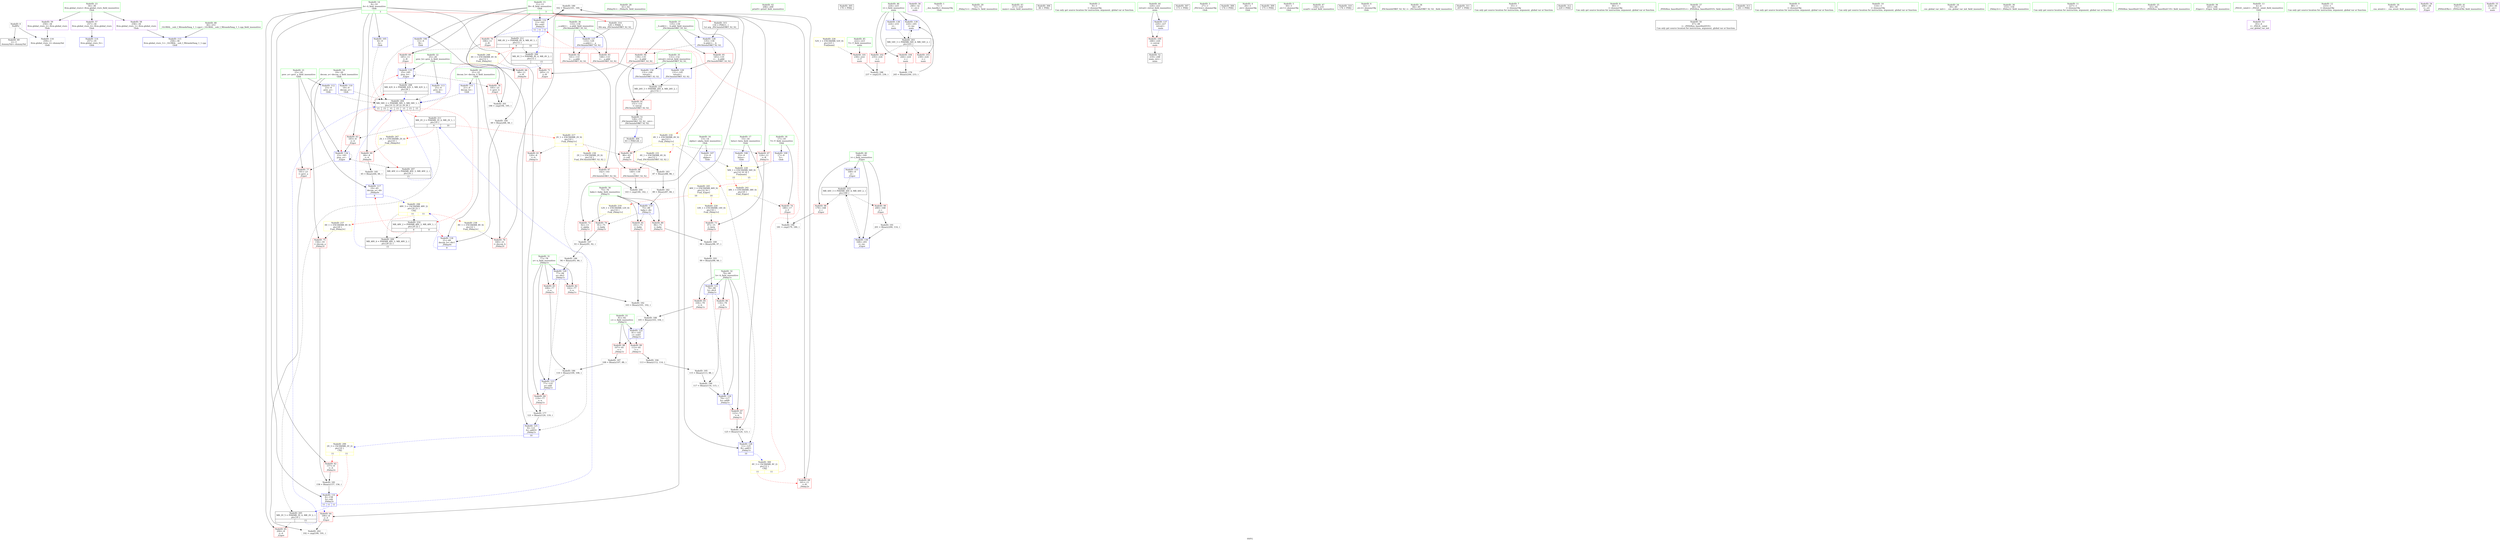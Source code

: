 digraph "SVFG" {
	label="SVFG";

	Node0x56169ae1ff60 [shape=record,color=grey,label="{NodeID: 0\nNullPtr}"];
	Node0x56169ae1ff60 -> Node0x56169ae2d020[style=solid];
	Node0x56169ae1ff60 -> Node0x56169ae31990[style=solid];
	Node0x56169ae351e0 [shape=record,color=grey,label="{NodeID: 180\n162 = Binary(161, 160, )\n}"];
	Node0x56169ae351e0 -> Node0x56169ae326c0[style=solid];
	Node0x56169ae2c7e0 [shape=record,color=red,label="{NodeID: 97\n142\<--141\n\<--\n_ZSt3minIxERKT_S2_S2_\n}"];
	Node0x56169ae2c7e0 -> Node0x56169ae30400[style=solid];
	Node0x56169ae29f10 [shape=record,color=green,label="{NodeID: 14\n8\<--10\nA\<--A_field_insensitive\nGlob |{|<s9>3}}"];
	Node0x56169ae29f10 -> Node0x56169ae2da00[style=solid];
	Node0x56169ae29f10 -> Node0x56169ae2dad0[style=solid];
	Node0x56169ae29f10 -> Node0x56169ae2dba0[style=solid];
	Node0x56169ae29f10 -> Node0x56169ae2dc70[style=solid];
	Node0x56169ae29f10 -> Node0x56169ae2dd40[style=solid];
	Node0x56169ae29f10 -> Node0x56169ae2de10[style=solid];
	Node0x56169ae29f10 -> Node0x56169ae2ce60[style=solid];
	Node0x56169ae29f10 -> Node0x56169ae32110[style=solid];
	Node0x56169ae29f10 -> Node0x56169ae325f0[style=solid];
	Node0x56169ae29f10:s9 -> Node0x56169ae59330[style=solid,color=red];
	Node0x56169ae2fb00 [shape=record,color=grey,label="{NodeID: 194\n113 = Binary(112, 114, )\n}"];
	Node0x56169ae2fb00 -> Node0x56169ae2fc80[style=solid];
	Node0x56169ae2c410 [shape=record,color=blue,label="{NodeID: 111\n21\<--9\ndecom_b\<--\nGlob }"];
	Node0x56169ae2c410 -> Node0x56169ae3f3d0[style=dashed];
	Node0x56169ae2ad10 [shape=record,color=green,label="{NodeID: 28\n61\<--62\n_Z4day0v\<--_Z4day0v_field_insensitive\n}"];
	Node0x56169ae407d0 [shape=record,color=black,label="{NodeID: 208\nMR_42V_4 = PHI(MR_42V_3, MR_42V_2, )\npts\{26 \}\n|{<s0>15}}"];
	Node0x56169ae407d0:s0 -> Node0x56169ae3f3d0[style=dashed,color=blue];
	Node0x56169ae32110 [shape=record,color=blue,label="{NodeID: 125\n8\<--121\nA\<--add10\n_Z4day1v\n|{<s0>10}}"];
	Node0x56169ae32110:s0 -> Node0x56169ae49e30[style=dashed,color=blue];
	Node0x56169ae2b990 [shape=record,color=green,label="{NodeID: 42\n208\<--209\nprintf\<--printf_field_insensitive\n}"];
	Node0x56169ae58b20 [shape=record,color=black,label="{NodeID: 305\n170 = PHI()\n}"];
	Node0x56169ae32c70 [shape=record,color=blue,label="{NodeID: 139\n224\<--245\ni\<--inc\nmain\n}"];
	Node0x56169ae32c70 -> Node0x56169ae3eed0[style=dashed];
	Node0x56169ae2d630 [shape=record,color=purple,label="{NodeID: 56\n240\<--32\n\<--.str.2\nmain\n}"];
	Node0x56169ae2e220 [shape=record,color=red,label="{NodeID: 70\n194\<--11\n\<--B\n_Z2gov\n}"];
	Node0x56169ae2e220 -> Node0x56169ae30580[style=solid];
	Node0x56169ae2ed80 [shape=record,color=red,label="{NodeID: 84\n119\<--77\n\<--a\n_Z4day1v\n}"];
	Node0x56169ae2ed80 -> Node0x56169ae34d60[style=solid];
	Node0x56169ae28f40 [shape=record,color=green,label="{NodeID: 1\n7\<--1\n__dso_handle\<--dummyObj\nGlob }"];
	Node0x56169ae35360 [shape=record,color=grey,label="{NodeID: 181\n158 = Binary(157, 156, )\n}"];
	Node0x56169ae35360 -> Node0x56169ae325f0[style=solid];
	Node0x56169ae2c8b0 [shape=record,color=red,label="{NodeID: 98\n179\<--168\n\<--i\n_Z2gov\n}"];
	Node0x56169ae2c8b0 -> Node0x56169ae30280[style=solid];
	Node0x56169ae2a010 [shape=record,color=green,label="{NodeID: 15\n11\<--12\nB\<--B_field_insensitive\nGlob |{|<s9>3}}"];
	Node0x56169ae2a010 -> Node0x56169ae2dee0[style=solid];
	Node0x56169ae2a010 -> Node0x56169ae2dfb0[style=solid];
	Node0x56169ae2a010 -> Node0x56169ae2e080[style=solid];
	Node0x56169ae2a010 -> Node0x56169ae2e150[style=solid];
	Node0x56169ae2a010 -> Node0x56169ae2e220[style=solid];
	Node0x56169ae2a010 -> Node0x56169ae2e2f0[style=solid];
	Node0x56169ae2a010 -> Node0x56169ae2bf10[style=solid];
	Node0x56169ae2a010 -> Node0x56169ae321e0[style=solid];
	Node0x56169ae2a010 -> Node0x56169ae326c0[style=solid];
	Node0x56169ae2a010:s9 -> Node0x56169ae59520[style=solid,color=red];
	Node0x56169ae2fc80 [shape=record,color=grey,label="{NodeID: 195\n115 = Binary(113, 88, )\n}"];
	Node0x56169ae2fc80 -> Node0x56169ae360e0[style=solid];
	Node0x56169ae2c510 [shape=record,color=blue,label="{NodeID: 112\n23\<--9\nprev_a\<--\nGlob }"];
	Node0x56169ae2c510 -> Node0x56169ae3f3d0[style=dashed];
	Node0x56169ae2ae10 [shape=record,color=green,label="{NodeID: 29\n72\<--73\n_Z4day1v\<--_Z4day1v_field_insensitive\n}"];
	Node0x56169ae40cd0 [shape=record,color=black,label="{NodeID: 209\nMR_48V_4 = PHI(MR_48V_3, MR_48V_2, )\npts\{20 22 \}\n|{<s0>15}}"];
	Node0x56169ae40cd0:s0 -> Node0x56169ae3f3d0[style=dashed,color=blue];
	Node0x56169ae321e0 [shape=record,color=blue,label="{NodeID: 126\n11\<--125\nB\<--add11\n_Z4day1v\n|{<s0>10}}"];
	Node0x56169ae321e0:s0 -> Node0x56169ae49f90[style=dashed,color=blue];
	Node0x56169ae2ba90 [shape=record,color=green,label="{NodeID: 43\n217\<--218\nmain\<--main_field_insensitive\n}"];
	Node0x56169ae58bf0 [shape=record,color=black,label="{NodeID: 306\n46 = PHI()\n}"];
	Node0x56169ae2d700 [shape=record,color=purple,label="{NodeID: 57\n257\<--34\nllvm.global_ctors_0\<--llvm.global_ctors\nGlob }"];
	Node0x56169ae2d700 -> Node0x56169ae31790[style=solid];
	Node0x56169ae45930 [shape=record,color=yellow,style=double,label="{NodeID: 237\n6V_1 = ENCHI(MR_6V_0)\npts\{20 \}\nFun[_Z4day2v]}"];
	Node0x56169ae45930 -> Node0x56169ae2e630[style=dashed];
	Node0x56169ae2e2f0 [shape=record,color=red,label="{NodeID: 71\n205\<--11\n\<--B\n_Z2gov\n}"];
	Node0x56169ae2ee50 [shape=record,color=red,label="{NodeID: 85\n104\<--79\n\<--b\n_Z4day1v\n}"];
	Node0x56169ae2ee50 -> Node0x56169ae35de0[style=solid];
	Node0x56169ae28fd0 [shape=record,color=green,label="{NodeID: 2\n9\<--1\n\<--dummyObj\nCan only get source location for instruction, argument, global var or function.}"];
	Node0x56169ae354e0 [shape=record,color=grey,label="{NodeID: 182\n89 = Binary(87, 66, )\n}"];
	Node0x56169ae354e0 -> Node0x56169ae31c30[style=solid];
	Node0x56169ae2c980 [shape=record,color=red,label="{NodeID: 99\n200\<--168\n\<--i\n_Z2gov\n}"];
	Node0x56169ae2c980 -> Node0x56169ae36260[style=solid];
	Node0x56169ae2a110 [shape=record,color=green,label="{NodeID: 16\n13\<--14\nalpha\<--alpha_field_insensitive\nGlob }"];
	Node0x56169ae2a110 -> Node0x56169ae2e3c0[style=solid];
	Node0x56169ae2a110 -> Node0x56169ae2c010[style=solid];
	Node0x56169ae2fe00 [shape=record,color=grey,label="{NodeID: 196\n94 = Binary(93, 66, )\n}"];
	Node0x56169ae2fe00 -> Node0x56169ae31d00[style=solid];
	Node0x56169ae2c610 [shape=record,color=blue,label="{NodeID: 113\n25\<--9\nprev_b\<--\nGlob }"];
	Node0x56169ae2c610 -> Node0x56169ae3f3d0[style=dashed];
	Node0x56169ae2af10 [shape=record,color=green,label="{NodeID: 30\n75\<--76\nbaby\<--baby_field_insensitive\n_Z4day1v\n}"];
	Node0x56169ae2af10 -> Node0x56169ae2e970[style=solid];
	Node0x56169ae2af10 -> Node0x56169ae2ea40[style=solid];
	Node0x56169ae2af10 -> Node0x56169ae2eb10[style=solid];
	Node0x56169ae2af10 -> Node0x56169ae31c30[style=solid];
	Node0x56169ae411d0 [shape=record,color=black,label="{NodeID: 210\nMR_26V_3 = PHI(MR_26V_4, MR_26V_2, )\npts\{132 \}\n}"];
	Node0x56169ae411d0 -> Node0x56169ae2f330[style=dashed];
	Node0x56169ae322b0 [shape=record,color=blue,label="{NodeID: 127\n133\<--129\n__a.addr\<--__a\n_ZSt3minIxERKT_S2_S2_\n}"];
	Node0x56169ae322b0 -> Node0x56169ae2f400[style=dashed];
	Node0x56169ae322b0 -> Node0x56169ae2f4d0[style=dashed];
	Node0x56169ae2bb90 [shape=record,color=green,label="{NodeID: 44\n220\<--221\nretval\<--retval_field_insensitive\nmain\n}"];
	Node0x56169ae2bb90 -> Node0x56169ae2ca50[style=solid];
	Node0x56169ae2bb90 -> Node0x56169ae32ad0[style=solid];
	Node0x56169ae58cc0 [shape=record,color=black,label="{NodeID: 307\n173 = PHI()\n}"];
	Node0x56169ae2d800 [shape=record,color=purple,label="{NodeID: 58\n258\<--34\nllvm.global_ctors_1\<--llvm.global_ctors\nGlob }"];
	Node0x56169ae2d800 -> Node0x56169ae31890[style=solid];
	Node0x56169ae45a10 [shape=record,color=yellow,style=double,label="{NodeID: 238\n8V_1 = ENCHI(MR_8V_0)\npts\{22 \}\nFun[_Z4day2v]}"];
	Node0x56169ae45a10 -> Node0x56169ae2e700[style=dashed];
	Node0x56169ae2e3c0 [shape=record,color=red,label="{NodeID: 72\n92\<--13\n\<--alpha\n_Z4day1v\n}"];
	Node0x56169ae2e3c0 -> Node0x56169ae2ff80[style=solid];
	Node0x56169ae2ef20 [shape=record,color=red,label="{NodeID: 86\n116\<--79\n\<--b\n_Z4day1v\n}"];
	Node0x56169ae2ef20 -> Node0x56169ae360e0[style=solid];
	Node0x56169ae29060 [shape=record,color=green,label="{NodeID: 3\n27\<--1\n_ZSt3cin\<--dummyObj\nGlob }"];
	Node0x56169ae35660 [shape=record,color=grey,label="{NodeID: 183\n87 = Binary(88, 86, )\n}"];
	Node0x56169ae35660 -> Node0x56169ae354e0[style=solid];
	Node0x56169ae2ca50 [shape=record,color=red,label="{NodeID: 100\n248\<--220\n\<--retval\nmain\n}"];
	Node0x56169ae2ca50 -> Node0x56169ae2d2f0[style=solid];
	Node0x56169ae2a210 [shape=record,color=green,label="{NodeID: 17\n15\<--16\nbeta\<--beta_field_insensitive\nGlob }"];
	Node0x56169ae2a210 -> Node0x56169ae2e490[style=solid];
	Node0x56169ae2a210 -> Node0x56169ae2c110[style=solid];
	Node0x56169ae2ff80 [shape=record,color=grey,label="{NodeID: 197\n93 = Binary(91, 92, )\n}"];
	Node0x56169ae2ff80 -> Node0x56169ae2fe00[style=solid];
	Node0x56169ae31790 [shape=record,color=blue,label="{NodeID: 114\n257\<--35\nllvm.global_ctors_0\<--\nGlob }"];
	Node0x56169ae2afe0 [shape=record,color=green,label="{NodeID: 31\n77\<--78\na\<--a_field_insensitive\n_Z4day1v\n}"];
	Node0x56169ae2afe0 -> Node0x56169ae2ebe0[style=solid];
	Node0x56169ae2afe0 -> Node0x56169ae2ecb0[style=solid];
	Node0x56169ae2afe0 -> Node0x56169ae2ed80[style=solid];
	Node0x56169ae2afe0 -> Node0x56169ae31d00[style=solid];
	Node0x56169ae2afe0 -> Node0x56169ae31f70[style=solid];
	Node0x56169ae416d0 [shape=record,color=black,label="{NodeID: 211\nMR_2V_2 = PHI(MR_2V_4, MR_2V_1, )\npts\{10 \}\n|{|<s2>9|<s3>10}}"];
	Node0x56169ae416d0 -> Node0x56169ae2dc70[style=dashed];
	Node0x56169ae416d0 -> Node0x56169ae3f8d0[style=dashed];
	Node0x56169ae416d0:s2 -> Node0x56169ae46220[style=dashed,color=red];
	Node0x56169ae416d0:s3 -> Node0x56169ae434d0[style=dashed,color=red];
	Node0x56169ae32380 [shape=record,color=blue,label="{NodeID: 128\n135\<--130\n__b.addr\<--__b\n_ZSt3minIxERKT_S2_S2_\n}"];
	Node0x56169ae32380 -> Node0x56169ae2f5a0[style=dashed];
	Node0x56169ae32380 -> Node0x56169ae2f670[style=dashed];
	Node0x56169ae2bc60 [shape=record,color=green,label="{NodeID: 45\n222\<--223\nT\<--T_field_insensitive\nmain\n}"];
	Node0x56169ae2bc60 -> Node0x56169ae2cb20[style=solid];
	Node0x56169ae58d90 [shape=record,color=black,label="{NodeID: 308\n174 = PHI()\n}"];
	Node0x56169ae2d900 [shape=record,color=purple,label="{NodeID: 59\n259\<--34\nllvm.global_ctors_2\<--llvm.global_ctors\nGlob }"];
	Node0x56169ae2d900 -> Node0x56169ae31990[style=solid];
	Node0x56169ae2e490 [shape=record,color=red,label="{NodeID: 73\n97\<--15\n\<--beta\n_Z4day1v\n}"];
	Node0x56169ae2e490 -> Node0x56169ae35f60[style=solid];
	Node0x56169ae2eff0 [shape=record,color=red,label="{NodeID: 87\n123\<--79\n\<--b\n_Z4day1v\n}"];
	Node0x56169ae2eff0 -> Node0x56169ae35060[style=solid];
	Node0x56169ae290f0 [shape=record,color=green,label="{NodeID: 4\n28\<--1\n.str\<--dummyObj\nGlob }"];
	Node0x56169ae357e0 [shape=record,color=grey,label="{NodeID: 184\n69 = Binary(68, 66, )\n}"];
	Node0x56169ae357e0 -> Node0x56169ae31b60[style=solid];
	Node0x56169ae2cb20 [shape=record,color=red,label="{NodeID: 101\n236\<--222\n\<--T\nmain\n}"];
	Node0x56169ae2cb20 -> Node0x56169ae30100[style=solid];
	Node0x56169ae2a310 [shape=record,color=green,label="{NodeID: 18\n17\<--18\nY\<--Y_field_insensitive\nGlob }"];
	Node0x56169ae2a310 -> Node0x56169ae2e560[style=solid];
	Node0x56169ae2a310 -> Node0x56169ae2c210[style=solid];
	Node0x56169ae30100 [shape=record,color=grey,label="{NodeID: 198\n237 = cmp(235, 236, )\n}"];
	Node0x56169ae31890 [shape=record,color=blue,label="{NodeID: 115\n258\<--36\nllvm.global_ctors_1\<--_GLOBAL__sub_I_MirandaYang_1_1.cpp\nGlob }"];
	Node0x56169ae2b0b0 [shape=record,color=green,label="{NodeID: 32\n79\<--80\nb\<--b_field_insensitive\n_Z4day1v\n}"];
	Node0x56169ae2b0b0 -> Node0x56169ae2ee50[style=solid];
	Node0x56169ae2b0b0 -> Node0x56169ae2ef20[style=solid];
	Node0x56169ae2b0b0 -> Node0x56169ae2eff0[style=solid];
	Node0x56169ae2b0b0 -> Node0x56169ae31dd0[style=solid];
	Node0x56169ae2b0b0 -> Node0x56169ae32040[style=solid];
	Node0x56169ae41bd0 [shape=record,color=black,label="{NodeID: 212\nMR_4V_2 = PHI(MR_4V_4, MR_4V_1, )\npts\{12 \}\n|{|<s2>9|<s3>10}}"];
	Node0x56169ae41bd0 -> Node0x56169ae2e150[style=dashed];
	Node0x56169ae41bd0 -> Node0x56169ae3fdd0[style=dashed];
	Node0x56169ae41bd0:s2 -> Node0x56169ae46330[style=dashed,color=red];
	Node0x56169ae41bd0:s3 -> Node0x56169ae43ff0[style=dashed,color=red];
	Node0x56169ae32450 [shape=record,color=blue,label="{NodeID: 129\n131\<--145\nretval\<--\n_ZSt3minIxERKT_S2_S2_\n}"];
	Node0x56169ae32450 -> Node0x56169ae411d0[style=dashed];
	Node0x56169ae2bd30 [shape=record,color=green,label="{NodeID: 46\n224\<--225\ni\<--i_field_insensitive\nmain\n}"];
	Node0x56169ae2bd30 -> Node0x56169ae2cbf0[style=solid];
	Node0x56169ae2bd30 -> Node0x56169ae2ccc0[style=solid];
	Node0x56169ae2bd30 -> Node0x56169ae2cd90[style=solid];
	Node0x56169ae2bd30 -> Node0x56169ae32ba0[style=solid];
	Node0x56169ae2bd30 -> Node0x56169ae32c70[style=solid];
	Node0x56169ae58e90 [shape=record,color=black,label="{NodeID: 309\n175 = PHI()\n}"];
	Node0x56169ae44720 [shape=record,color=yellow,style=double,label="{NodeID: 226\n52V_1 = ENCHI(MR_52V_0)\npts\{223 \}\nFun[main]}"];
	Node0x56169ae44720 -> Node0x56169ae2cb20[style=dashed];
	Node0x56169ae2da00 [shape=record,color=red,label="{NodeID: 60\n64\<--8\n\<--A\n_Z4day0v\n}"];
	Node0x56169ae2da00 -> Node0x56169ae35960[style=solid];
	Node0x56169ae2e560 [shape=record,color=red,label="{NodeID: 74\n180\<--17\n\<--Y\n_Z2gov\n}"];
	Node0x56169ae2e560 -> Node0x56169ae30280[style=solid];
	Node0x56169ae2f0c0 [shape=record,color=red,label="{NodeID: 88\n107\<--81\n\<--c\n_Z4day1v\n}"];
	Node0x56169ae2f0c0 -> Node0x56169ae35c60[style=solid];
	Node0x56169ae299d0 [shape=record,color=green,label="{NodeID: 5\n30\<--1\n.str.1\<--dummyObj\nGlob }"];
	Node0x56169ae35960 [shape=record,color=grey,label="{NodeID: 185\n65 = Binary(64, 66, )\n}"];
	Node0x56169ae35960 -> Node0x56169ae31a90[style=solid];
	Node0x56169ae2cbf0 [shape=record,color=red,label="{NodeID: 102\n235\<--224\n\<--i\nmain\n}"];
	Node0x56169ae2cbf0 -> Node0x56169ae30100[style=solid];
	Node0x56169ae2a410 [shape=record,color=green,label="{NodeID: 19\n19\<--20\ndecom_a\<--decom_a_field_insensitive\nGlob }"];
	Node0x56169ae2a410 -> Node0x56169ae2e630[style=solid];
	Node0x56169ae2a410 -> Node0x56169ae2c310[style=solid];
	Node0x56169ae2a410 -> Node0x56169ae31a90[style=solid];
	Node0x56169ae30280 [shape=record,color=grey,label="{NodeID: 199\n181 = cmp(179, 180, )\n}"];
	Node0x56169ae31990 [shape=record,color=blue, style = dotted,label="{NodeID: 116\n259\<--3\nllvm.global_ctors_2\<--dummyVal\nGlob }"];
	Node0x56169ae2b180 [shape=record,color=green,label="{NodeID: 33\n81\<--82\nc\<--c_field_insensitive\n_Z4day1v\n}"];
	Node0x56169ae2b180 -> Node0x56169ae2f0c0[style=solid];
	Node0x56169ae2b180 -> Node0x56169ae2f190[style=solid];
	Node0x56169ae2b180 -> Node0x56169ae31ea0[style=solid];
	Node0x56169ae32520 [shape=record,color=blue,label="{NodeID: 130\n131\<--148\nretval\<--\n_ZSt3minIxERKT_S2_S2_\n}"];
	Node0x56169ae32520 -> Node0x56169ae411d0[style=dashed];
	Node0x56169ae2be00 [shape=record,color=green,label="{NodeID: 47\n230\<--231\nscanf\<--scanf_field_insensitive\n}"];
	Node0x56169ae58f90 [shape=record,color=black,label="{NodeID: 310\n176 = PHI()\n}"];
	Node0x56169ae2dad0 [shape=record,color=red,label="{NodeID: 61\n120\<--8\n\<--A\n_Z4day1v\n}"];
	Node0x56169ae2dad0 -> Node0x56169ae34d60[style=solid];
	Node0x56169ae45ce0 [shape=record,color=yellow,style=double,label="{NodeID: 241\n38V_1 = ENCHI(MR_38V_0)\npts\{18 \}\nFun[_Z2gov]}"];
	Node0x56169ae45ce0 -> Node0x56169ae2e560[style=dashed];
	Node0x56169ae2e630 [shape=record,color=red,label="{NodeID: 75\n156\<--19\n\<--decom_a\n_Z4day2v\n}"];
	Node0x56169ae2e630 -> Node0x56169ae35360[style=solid];
	Node0x56169ae2f190 [shape=record,color=red,label="{NodeID: 89\n112\<--81\n\<--c\n_Z4day1v\n}"];
	Node0x56169ae2f190 -> Node0x56169ae2fb00[style=solid];
	Node0x56169ae29a60 [shape=record,color=green,label="{NodeID: 6\n32\<--1\n.str.2\<--dummyObj\nGlob }"];
	Node0x56169ae35ae0 [shape=record,color=grey,label="{NodeID: 186\n110 = Binary(109, 108, )\n}"];
	Node0x56169ae35ae0 -> Node0x56169ae31f70[style=solid];
	Node0x56169ae2ccc0 [shape=record,color=red,label="{NodeID: 103\n239\<--224\n\<--i\nmain\n}"];
	Node0x56169ae2a510 [shape=record,color=green,label="{NodeID: 20\n21\<--22\ndecom_b\<--decom_b_field_insensitive\nGlob }"];
	Node0x56169ae2a510 -> Node0x56169ae2e700[style=solid];
	Node0x56169ae2a510 -> Node0x56169ae2c410[style=solid];
	Node0x56169ae2a510 -> Node0x56169ae31b60[style=solid];
	Node0x56169ae30400 [shape=record,color=grey,label="{NodeID: 200\n143 = cmp(140, 142, )\n}"];
	Node0x56169ae31a90 [shape=record,color=blue,label="{NodeID: 117\n19\<--65\ndecom_a\<--div\n_Z4day0v\n|{<s0>9}}"];
	Node0x56169ae31a90:s0 -> Node0x56169ae49cd0[style=dashed,color=blue];
	Node0x56169ae2b250 [shape=record,color=green,label="{NodeID: 34\n84\<--85\n_ZSt3minIxERKT_S2_S2_\<--_ZSt3minIxERKT_S2_S2__field_insensitive\n}"];
	Node0x56169ae325f0 [shape=record,color=blue,label="{NodeID: 131\n8\<--158\nA\<--sub\n_Z4day2v\n|{<s0>11|<s1>11|<s2>11}}"];
	Node0x56169ae325f0:s0 -> Node0x56169ae2dd40[style=dashed,color=blue];
	Node0x56169ae325f0:s1 -> Node0x56169ae3f8d0[style=dashed,color=blue];
	Node0x56169ae325f0:s2 -> Node0x56169ae416d0[style=dashed,color=blue];
	Node0x56169ae2cf20 [shape=record,color=green,label="{NodeID: 48\n36\<--253\n_GLOBAL__sub_I_MirandaYang_1_1.cpp\<--_GLOBAL__sub_I_MirandaYang_1_1.cpp_field_insensitive\n}"];
	Node0x56169ae2cf20 -> Node0x56169ae31890[style=solid];
	Node0x56169ae59060 [shape=record,color=black,label="{NodeID: 311\n207 = PHI()\n}"];
	Node0x56169ae450f0 [shape=record,color=yellow,style=double,label="{NodeID: 228\n56V_1 = ENCHI(MR_56V_0)\npts\{14 16 18 \}\nFun[main]|{<s0>15|<s1>15}}"];
	Node0x56169ae450f0:s0 -> Node0x56169ae45ce0[style=dashed,color=red];
	Node0x56169ae450f0:s1 -> Node0x56169ae46060[style=dashed,color=red];
	Node0x56169ae2dba0 [shape=record,color=red,label="{NodeID: 62\n157\<--8\n\<--A\n_Z4day2v\n}"];
	Node0x56169ae2dba0 -> Node0x56169ae35360[style=solid];
	Node0x56169ae2e700 [shape=record,color=red,label="{NodeID: 76\n160\<--21\n\<--decom_b\n_Z4day2v\n}"];
	Node0x56169ae2e700 -> Node0x56169ae351e0[style=solid];
	Node0x56169ae2f260 [shape=record,color=red,label="{NodeID: 90\n86\<--83\n\<--call\n_Z4day1v\n}"];
	Node0x56169ae2f260 -> Node0x56169ae35660[style=solid];
	Node0x56169ae29af0 [shape=record,color=green,label="{NodeID: 7\n35\<--1\n\<--dummyObj\nCan only get source location for instruction, argument, global var or function.}"];
	Node0x56169ae35c60 [shape=record,color=grey,label="{NodeID: 187\n108 = Binary(107, 88, )\n}"];
	Node0x56169ae35c60 -> Node0x56169ae35ae0[style=solid];
	Node0x56169ae2cd90 [shape=record,color=red,label="{NodeID: 104\n244\<--224\n\<--i\nmain\n}"];
	Node0x56169ae2cd90 -> Node0x56169ae34ee0[style=solid];
	Node0x56169ae2a610 [shape=record,color=green,label="{NodeID: 21\n23\<--24\nprev_a\<--prev_a_field_insensitive\nGlob }"];
	Node0x56169ae2a610 -> Node0x56169ae2e7d0[style=solid];
	Node0x56169ae2a610 -> Node0x56169ae2c510[style=solid];
	Node0x56169ae2a610 -> Node0x56169ae32860[style=solid];
	Node0x56169ae30580 [shape=record,color=grey,label="{NodeID: 201\n196 = cmp(194, 195, )\n}"];
	Node0x56169ae31b60 [shape=record,color=blue,label="{NodeID: 118\n21\<--69\ndecom_b\<--div1\n_Z4day0v\n|{<s0>9}}"];
	Node0x56169ae31b60:s0 -> Node0x56169ae49cd0[style=dashed,color=blue];
	Node0x56169ae2b350 [shape=record,color=green,label="{NodeID: 35\n131\<--132\nretval\<--retval_field_insensitive\n_ZSt3minIxERKT_S2_S2_\n}"];
	Node0x56169ae2b350 -> Node0x56169ae2f330[style=solid];
	Node0x56169ae2b350 -> Node0x56169ae32450[style=solid];
	Node0x56169ae2b350 -> Node0x56169ae32520[style=solid];
	Node0x56169ae49cd0 [shape=record,color=yellow,style=double,label="{NodeID: 298\n48V_3 = CSCHI(MR_48V_2)\npts\{20 22 \}\nCS[]|{|<s2>11|<s3>11}}"];
	Node0x56169ae49cd0 -> Node0x56169ae40cd0[style=dashed];
	Node0x56169ae49cd0 -> Node0x56169ae42fd0[style=dashed];
	Node0x56169ae49cd0:s2 -> Node0x56169ae45930[style=dashed,color=red];
	Node0x56169ae49cd0:s3 -> Node0x56169ae45a10[style=dashed,color=red];
	Node0x56169ae42ad0 [shape=record,color=black,label="{NodeID: 215\nMR_44V_3 = PHI(MR_44V_4, MR_44V_2, )\npts\{169 \}\n}"];
	Node0x56169ae42ad0 -> Node0x56169ae2c8b0[style=dashed];
	Node0x56169ae42ad0 -> Node0x56169ae2c980[style=dashed];
	Node0x56169ae42ad0 -> Node0x56169ae32a00[style=dashed];
	Node0x56169ae326c0 [shape=record,color=blue,label="{NodeID: 132\n11\<--162\nB\<--sub1\n_Z4day2v\n|{<s0>11|<s1>11|<s2>11}}"];
	Node0x56169ae326c0:s0 -> Node0x56169ae2e220[style=dashed,color=blue];
	Node0x56169ae326c0:s1 -> Node0x56169ae3fdd0[style=dashed,color=blue];
	Node0x56169ae326c0:s2 -> Node0x56169ae41bd0[style=dashed,color=blue];
	Node0x56169ae2d020 [shape=record,color=black,label="{NodeID: 49\n2\<--3\ndummyVal\<--dummyVal\n}"];
	Node0x56169ae59130 [shape=record,color=black,label="{NodeID: 312\n229 = PHI()\n}"];
	Node0x56169ae2dc70 [shape=record,color=red,label="{NodeID: 63\n183\<--8\n\<--A\n_Z2gov\n}"];
	Node0x56169ae2dc70 -> Node0x56169ae32860[style=solid];
	Node0x56169ae2e7d0 [shape=record,color=red,label="{NodeID: 77\n191\<--23\n\<--prev_a\n_Z2gov\n}"];
	Node0x56169ae2e7d0 -> Node0x56169ae38330[style=solid];
	Node0x56169ae2f330 [shape=record,color=red,label="{NodeID: 91\n151\<--131\n\<--retval\n_ZSt3minIxERKT_S2_S2_\n}"];
	Node0x56169ae2f330 -> Node0x56169ae2d220[style=solid];
	Node0x56169ae29b80 [shape=record,color=green,label="{NodeID: 8\n66\<--1\n\<--dummyObj\nCan only get source location for instruction, argument, global var or function.}"];
	Node0x56169ae35de0 [shape=record,color=grey,label="{NodeID: 188\n105 = Binary(103, 104, )\n}"];
	Node0x56169ae35de0 -> Node0x56169ae31ea0[style=solid];
	Node0x56169ae2ce60 [shape=record,color=blue,label="{NodeID: 105\n8\<--9\nA\<--\nGlob }"];
	Node0x56169ae2ce60 -> Node0x56169ae3f3d0[style=dashed];
	Node0x56169ae2a710 [shape=record,color=green,label="{NodeID: 22\n25\<--26\nprev_b\<--prev_b_field_insensitive\nGlob }"];
	Node0x56169ae2a710 -> Node0x56169ae2e8a0[style=solid];
	Node0x56169ae2a710 -> Node0x56169ae2c610[style=solid];
	Node0x56169ae2a710 -> Node0x56169ae32930[style=solid];
	Node0x56169ae38330 [shape=record,color=grey,label="{NodeID: 202\n192 = cmp(190, 191, )\n}"];
	Node0x56169ae31c30 [shape=record,color=blue,label="{NodeID: 119\n75\<--89\nbaby\<--div\n_Z4day1v\n}"];
	Node0x56169ae31c30 -> Node0x56169ae2e970[style=dashed];
	Node0x56169ae31c30 -> Node0x56169ae2ea40[style=dashed];
	Node0x56169ae31c30 -> Node0x56169ae2eb10[style=dashed];
	Node0x56169ae2b420 [shape=record,color=green,label="{NodeID: 36\n133\<--134\n__a.addr\<--__a.addr_field_insensitive\n_ZSt3minIxERKT_S2_S2_\n}"];
	Node0x56169ae2b420 -> Node0x56169ae2f400[style=solid];
	Node0x56169ae2b420 -> Node0x56169ae2f4d0[style=solid];
	Node0x56169ae2b420 -> Node0x56169ae322b0[style=solid];
	Node0x56169ae49e30 [shape=record,color=yellow,style=double,label="{NodeID: 299\n2V_3 = CSCHI(MR_2V_2)\npts\{10 \}\nCS[]|{<s0>11|<s1>11}}"];
	Node0x56169ae49e30:s0 -> Node0x56169ae2dba0[style=dashed,color=red];
	Node0x56169ae49e30:s1 -> Node0x56169ae325f0[style=dashed,color=red];
	Node0x56169ae42fd0 [shape=record,color=black,label="{NodeID: 216\nMR_48V_2 = PHI(MR_48V_3, MR_48V_1, )\npts\{20 22 \}\n|{|<s1>9|<s2>9}}"];
	Node0x56169ae42fd0 -> Node0x56169ae40cd0[style=dashed];
	Node0x56169ae42fd0:s1 -> Node0x56169ae31a90[style=dashed,color=red];
	Node0x56169ae42fd0:s2 -> Node0x56169ae31b60[style=dashed,color=red];
	Node0x56169ae32790 [shape=record,color=blue,label="{NodeID: 133\n168\<--9\ni\<--\n_Z2gov\n}"];
	Node0x56169ae32790 -> Node0x56169ae42ad0[style=dashed];
	Node0x56169ae2d120 [shape=record,color=black,label="{NodeID: 50\n47\<--48\n\<--_ZNSt8ios_base4InitD1Ev\nCan only get source location for instruction, argument, global var or function.}"];
	Node0x56169ae59230 [shape=record,color=black,label="{NodeID: 313\n241 = PHI()\n}"];
	Node0x56169ae452b0 [shape=record,color=yellow,style=double,label="{NodeID: 230\n2V_1 = ENCHI(MR_2V_0)\npts\{10 \}\nFun[_ZSt3minIxERKT_S2_S2_]}"];
	Node0x56169ae452b0 -> Node0x56169ae2c7e0[style=dashed];
	Node0x56169ae2dd40 [shape=record,color=red,label="{NodeID: 64\n190\<--8\n\<--A\n_Z2gov\n}"];
	Node0x56169ae2dd40 -> Node0x56169ae38330[style=solid];
	Node0x56169ae2e8a0 [shape=record,color=red,label="{NodeID: 78\n195\<--25\n\<--prev_b\n_Z2gov\n}"];
	Node0x56169ae2e8a0 -> Node0x56169ae30580[style=solid];
	Node0x56169ae2f400 [shape=record,color=red,label="{NodeID: 92\n141\<--133\n\<--__a.addr\n_ZSt3minIxERKT_S2_S2_\n}"];
	Node0x56169ae2f400 -> Node0x56169ae2c7e0[style=solid];
	Node0x56169ae29c10 [shape=record,color=green,label="{NodeID: 9\n88\<--1\n\<--dummyObj\nCan only get source location for instruction, argument, global var or function.}"];
	Node0x56169ae35f60 [shape=record,color=grey,label="{NodeID: 189\n98 = Binary(96, 97, )\n}"];
	Node0x56169ae35f60 -> Node0x56169ae2f980[style=solid];
	Node0x56169ae2bf10 [shape=record,color=blue,label="{NodeID: 106\n11\<--9\nB\<--\nGlob }"];
	Node0x56169ae2bf10 -> Node0x56169ae3f3d0[style=dashed];
	Node0x56169ae2a810 [shape=record,color=green,label="{NodeID: 23\n34\<--38\nllvm.global_ctors\<--llvm.global_ctors_field_insensitive\nGlob }"];
	Node0x56169ae2a810 -> Node0x56169ae2d700[style=solid];
	Node0x56169ae2a810 -> Node0x56169ae2d800[style=solid];
	Node0x56169ae2a810 -> Node0x56169ae2d900[style=solid];
	Node0x56169ae3eed0 [shape=record,color=black,label="{NodeID: 203\nMR_54V_3 = PHI(MR_54V_4, MR_54V_2, )\npts\{225 \}\n}"];
	Node0x56169ae3eed0 -> Node0x56169ae2cbf0[style=dashed];
	Node0x56169ae3eed0 -> Node0x56169ae2ccc0[style=dashed];
	Node0x56169ae3eed0 -> Node0x56169ae2cd90[style=dashed];
	Node0x56169ae3eed0 -> Node0x56169ae32c70[style=dashed];
	Node0x56169ae31d00 [shape=record,color=blue,label="{NodeID: 120\n77\<--94\na\<--div2\n_Z4day1v\n}"];
	Node0x56169ae31d00 -> Node0x56169ae2ebe0[style=dashed];
	Node0x56169ae31d00 -> Node0x56169ae2ecb0[style=dashed];
	Node0x56169ae31d00 -> Node0x56169ae31f70[style=dashed];
	Node0x56169ae2b4f0 [shape=record,color=green,label="{NodeID: 37\n135\<--136\n__b.addr\<--__b.addr_field_insensitive\n_ZSt3minIxERKT_S2_S2_\n}"];
	Node0x56169ae2b4f0 -> Node0x56169ae2f5a0[style=solid];
	Node0x56169ae2b4f0 -> Node0x56169ae2f670[style=solid];
	Node0x56169ae2b4f0 -> Node0x56169ae32380[style=solid];
	Node0x56169ae49f90 [shape=record,color=yellow,style=double,label="{NodeID: 300\n4V_3 = CSCHI(MR_4V_2)\npts\{12 \}\nCS[]|{<s0>11|<s1>11}}"];
	Node0x56169ae49f90:s0 -> Node0x56169ae2e080[style=dashed,color=red];
	Node0x56169ae49f90:s1 -> Node0x56169ae326c0[style=dashed,color=red];
	Node0x56169ae434d0 [shape=record,color=yellow,style=double,label="{NodeID: 217\n2V_1 = ENCHI(MR_2V_0)\npts\{10 \}\nFun[_Z4day1v]|{|<s3>3}}"];
	Node0x56169ae434d0 -> Node0x56169ae2dad0[style=dashed];
	Node0x56169ae434d0 -> Node0x56169ae2f260[style=dashed];
	Node0x56169ae434d0 -> Node0x56169ae32110[style=dashed];
	Node0x56169ae434d0:s3 -> Node0x56169ae452b0[style=dashed,color=red];
	Node0x56169ae32860 [shape=record,color=blue,label="{NodeID: 134\n23\<--183\nprev_a\<--\n_Z2gov\n}"];
	Node0x56169ae32860 -> Node0x56169ae2e7d0[style=dashed];
	Node0x56169ae32860 -> Node0x56169ae32860[style=dashed];
	Node0x56169ae32860 -> Node0x56169ae402d0[style=dashed];
	Node0x56169ae2d220 [shape=record,color=black,label="{NodeID: 51\n128\<--151\n_ZSt3minIxERKT_S2_S2__ret\<--\n_ZSt3minIxERKT_S2_S2_\n|{<s0>3}}"];
	Node0x56169ae2d220:s0 -> Node0x56169abe2770[style=solid,color=blue];
	Node0x56169ae59330 [shape=record,color=black,label="{NodeID: 314\n129 = PHI(8, )\n0th arg _ZSt3minIxERKT_S2_S2_ }"];
	Node0x56169ae59330 -> Node0x56169ae322b0[style=solid];
	Node0x56169ae453c0 [shape=record,color=yellow,style=double,label="{NodeID: 231\n4V_1 = ENCHI(MR_4V_0)\npts\{12 \}\nFun[_ZSt3minIxERKT_S2_S2_]}"];
	Node0x56169ae453c0 -> Node0x56169ae2c710[style=dashed];
	Node0x56169ae2de10 [shape=record,color=red,label="{NodeID: 65\n204\<--8\n\<--A\n_Z2gov\n}"];
	Node0x56169ae46060 [shape=record,color=yellow,style=double,label="{NodeID: 245\n46V_1 = ENCHI(MR_46V_0)\npts\{14 16 \}\nFun[_Z2gov]|{<s0>10|<s1>10}}"];
	Node0x56169ae46060:s0 -> Node0x56169ae440d0[style=dashed,color=red];
	Node0x56169ae46060:s1 -> Node0x56169ae441b0[style=dashed,color=red];
	Node0x56169ae2e970 [shape=record,color=red,label="{NodeID: 79\n91\<--75\n\<--baby\n_Z4day1v\n}"];
	Node0x56169ae2e970 -> Node0x56169ae2ff80[style=solid];
	Node0x56169ae2f4d0 [shape=record,color=red,label="{NodeID: 93\n148\<--133\n\<--__a.addr\n_ZSt3minIxERKT_S2_S2_\n}"];
	Node0x56169ae2f4d0 -> Node0x56169ae32520[style=solid];
	Node0x56169ae29ca0 [shape=record,color=green,label="{NodeID: 10\n114\<--1\n\<--dummyObj\nCan only get source location for instruction, argument, global var or function.}"];
	Node0x56169ae360e0 [shape=record,color=grey,label="{NodeID: 190\n117 = Binary(116, 115, )\n}"];
	Node0x56169ae360e0 -> Node0x56169ae32040[style=solid];
	Node0x56169ae2c010 [shape=record,color=blue,label="{NodeID: 107\n13\<--9\nalpha\<--\nGlob }"];
	Node0x56169ae2c010 -> Node0x56169ae450f0[style=dashed];
	Node0x56169ae2a910 [shape=record,color=green,label="{NodeID: 24\n39\<--40\n__cxx_global_var_init\<--__cxx_global_var_init_field_insensitive\n}"];
	Node0x56169ae3f3d0 [shape=record,color=black,label="{NodeID: 204\nMR_58V_2 = PHI(MR_58V_3, MR_58V_1, )\npts\{10 12 20 22 24 26 \}\n|{<s0>15|<s1>15|<s2>15|<s3>15|<s4>15|<s5>15|<s6>15}}"];
	Node0x56169ae3f3d0:s0 -> Node0x56169ae32860[style=dashed,color=red];
	Node0x56169ae3f3d0:s1 -> Node0x56169ae32930[style=dashed,color=red];
	Node0x56169ae3f3d0:s2 -> Node0x56169ae402d0[style=dashed,color=red];
	Node0x56169ae3f3d0:s3 -> Node0x56169ae407d0[style=dashed,color=red];
	Node0x56169ae3f3d0:s4 -> Node0x56169ae416d0[style=dashed,color=red];
	Node0x56169ae3f3d0:s5 -> Node0x56169ae41bd0[style=dashed,color=red];
	Node0x56169ae3f3d0:s6 -> Node0x56169ae42fd0[style=dashed,color=red];
	Node0x56169ae31dd0 [shape=record,color=blue,label="{NodeID: 121\n79\<--99\nb\<--div4\n_Z4day1v\n}"];
	Node0x56169ae31dd0 -> Node0x56169ae2ee50[style=dashed];
	Node0x56169ae31dd0 -> Node0x56169ae2ef20[style=dashed];
	Node0x56169ae31dd0 -> Node0x56169ae32040[style=dashed];
	Node0x56169ae2b5c0 [shape=record,color=green,label="{NodeID: 38\n153\<--154\n_Z4day2v\<--_Z4day2v_field_insensitive\n}"];
	Node0x56169ae43ff0 [shape=record,color=yellow,style=double,label="{NodeID: 218\n4V_1 = ENCHI(MR_4V_0)\npts\{12 \}\nFun[_Z4day1v]|{|<s3>3}}"];
	Node0x56169ae43ff0 -> Node0x56169ae2dfb0[style=dashed];
	Node0x56169ae43ff0 -> Node0x56169ae2f260[style=dashed];
	Node0x56169ae43ff0 -> Node0x56169ae321e0[style=dashed];
	Node0x56169ae43ff0:s3 -> Node0x56169ae453c0[style=dashed,color=red];
	Node0x56169ae32930 [shape=record,color=blue,label="{NodeID: 135\n25\<--185\nprev_b\<--\n_Z2gov\n}"];
	Node0x56169ae32930 -> Node0x56169ae2e8a0[style=dashed];
	Node0x56169ae32930 -> Node0x56169ae32930[style=dashed];
	Node0x56169ae32930 -> Node0x56169ae407d0[style=dashed];
	Node0x56169ae2d2f0 [shape=record,color=black,label="{NodeID: 52\n219\<--248\nmain_ret\<--\nmain\n}"];
	Node0x56169ae59520 [shape=record,color=black,label="{NodeID: 315\n130 = PHI(11, )\n1st arg _ZSt3minIxERKT_S2_S2_ }"];
	Node0x56169ae59520 -> Node0x56169ae32380[style=solid];
	Node0x56169ae2dee0 [shape=record,color=red,label="{NodeID: 66\n68\<--11\n\<--B\n_Z4day0v\n}"];
	Node0x56169ae2dee0 -> Node0x56169ae357e0[style=solid];
	Node0x56169ae2ea40 [shape=record,color=red,label="{NodeID: 80\n96\<--75\n\<--baby\n_Z4day1v\n}"];
	Node0x56169ae2ea40 -> Node0x56169ae35f60[style=solid];
	Node0x56169ae34d60 [shape=record,color=grey,label="{NodeID: 177\n121 = Binary(120, 119, )\n}"];
	Node0x56169ae34d60 -> Node0x56169ae32110[style=solid];
	Node0x56169ae2f5a0 [shape=record,color=red,label="{NodeID: 94\n139\<--135\n\<--__b.addr\n_ZSt3minIxERKT_S2_S2_\n}"];
	Node0x56169ae2f5a0 -> Node0x56169ae2c710[style=solid];
	Node0x56169ae29d30 [shape=record,color=green,label="{NodeID: 11\n227\<--1\n\<--dummyObj\nCan only get source location for instruction, argument, global var or function.}"];
	Node0x56169ae36260 [shape=record,color=grey,label="{NodeID: 191\n201 = Binary(200, 114, )\n}"];
	Node0x56169ae36260 -> Node0x56169ae32a00[style=solid];
	Node0x56169ae2c110 [shape=record,color=blue,label="{NodeID: 108\n15\<--9\nbeta\<--\nGlob }"];
	Node0x56169ae2c110 -> Node0x56169ae450f0[style=dashed];
	Node0x56169ae2aa10 [shape=record,color=green,label="{NodeID: 25\n43\<--44\n_ZNSt8ios_base4InitC1Ev\<--_ZNSt8ios_base4InitC1Ev_field_insensitive\n}"];
	Node0x56169ae3f8d0 [shape=record,color=black,label="{NodeID: 205\nMR_2V_5 = PHI(MR_2V_4, MR_2V_2, )\npts\{10 \}\n|{|<s1>15}}"];
	Node0x56169ae3f8d0 -> Node0x56169ae2de10[style=dashed];
	Node0x56169ae3f8d0:s1 -> Node0x56169ae3f3d0[style=dashed,color=blue];
	Node0x56169ae31ea0 [shape=record,color=blue,label="{NodeID: 122\n81\<--105\nc\<--sub5\n_Z4day1v\n}"];
	Node0x56169ae31ea0 -> Node0x56169ae2f0c0[style=dashed];
	Node0x56169ae31ea0 -> Node0x56169ae2f190[style=dashed];
	Node0x56169ae2b6c0 [shape=record,color=green,label="{NodeID: 39\n165\<--166\n_Z2gov\<--_Z2gov_field_insensitive\n}"];
	Node0x56169ae440d0 [shape=record,color=yellow,style=double,label="{NodeID: 219\n12V_1 = ENCHI(MR_12V_0)\npts\{14 \}\nFun[_Z4day1v]}"];
	Node0x56169ae440d0 -> Node0x56169ae2e3c0[style=dashed];
	Node0x56169ae32a00 [shape=record,color=blue,label="{NodeID: 136\n168\<--201\ni\<--inc\n_Z2gov\n}"];
	Node0x56169ae32a00 -> Node0x56169ae42ad0[style=dashed];
	Node0x56169ae2d3c0 [shape=record,color=purple,label="{NodeID: 53\n45\<--4\n\<--_ZStL8__ioinit\n__cxx_global_var_init\n}"];
	Node0x56169ae2dfb0 [shape=record,color=red,label="{NodeID: 67\n124\<--11\n\<--B\n_Z4day1v\n}"];
	Node0x56169ae2dfb0 -> Node0x56169ae35060[style=solid];
	Node0x56169ae46220 [shape=record,color=yellow,style=double,label="{NodeID: 247\n2V_1 = ENCHI(MR_2V_0)\npts\{10 \}\nFun[_Z4day0v]}"];
	Node0x56169ae46220 -> Node0x56169ae2da00[style=dashed];
	Node0x56169ae2eb10 [shape=record,color=red,label="{NodeID: 81\n101\<--75\n\<--baby\n_Z4day1v\n}"];
	Node0x56169ae2eb10 -> Node0x56169ae2f800[style=solid];
	Node0x56169ae34ee0 [shape=record,color=grey,label="{NodeID: 178\n245 = Binary(244, 233, )\n}"];
	Node0x56169ae34ee0 -> Node0x56169ae32c70[style=solid];
	Node0x56169ae2f670 [shape=record,color=red,label="{NodeID: 95\n145\<--135\n\<--__b.addr\n_ZSt3minIxERKT_S2_S2_\n}"];
	Node0x56169ae2f670 -> Node0x56169ae32450[style=solid];
	Node0x56169ae29dc0 [shape=record,color=green,label="{NodeID: 12\n233\<--1\n\<--dummyObj\nCan only get source location for instruction, argument, global var or function.}"];
	Node0x56169ae2f800 [shape=record,color=grey,label="{NodeID: 192\n103 = Binary(101, 102, )\n}"];
	Node0x56169ae2f800 -> Node0x56169ae35de0[style=solid];
	Node0x56169ae2c210 [shape=record,color=blue,label="{NodeID: 109\n17\<--9\nY\<--\nGlob }"];
	Node0x56169ae2c210 -> Node0x56169ae450f0[style=dashed];
	Node0x56169ae2ab10 [shape=record,color=green,label="{NodeID: 26\n49\<--50\n__cxa_atexit\<--__cxa_atexit_field_insensitive\n}"];
	Node0x56169ae3fdd0 [shape=record,color=black,label="{NodeID: 206\nMR_4V_5 = PHI(MR_4V_4, MR_4V_2, )\npts\{12 \}\n|{|<s1>15}}"];
	Node0x56169ae3fdd0 -> Node0x56169ae2e2f0[style=dashed];
	Node0x56169ae3fdd0:s1 -> Node0x56169ae3f3d0[style=dashed,color=blue];
	Node0x56169ae31f70 [shape=record,color=blue,label="{NodeID: 123\n77\<--110\na\<--add\n_Z4day1v\n}"];
	Node0x56169ae31f70 -> Node0x56169ae2ed80[style=dashed];
	Node0x56169ae2b7c0 [shape=record,color=green,label="{NodeID: 40\n168\<--169\ni\<--i_field_insensitive\n_Z2gov\n}"];
	Node0x56169ae2b7c0 -> Node0x56169ae2c8b0[style=solid];
	Node0x56169ae2b7c0 -> Node0x56169ae2c980[style=solid];
	Node0x56169ae2b7c0 -> Node0x56169ae32790[style=solid];
	Node0x56169ae2b7c0 -> Node0x56169ae32a00[style=solid];
	Node0x56169ae441b0 [shape=record,color=yellow,style=double,label="{NodeID: 220\n14V_1 = ENCHI(MR_14V_0)\npts\{16 \}\nFun[_Z4day1v]}"];
	Node0x56169ae441b0 -> Node0x56169ae2e490[style=dashed];
	Node0x56169ae32ad0 [shape=record,color=blue,label="{NodeID: 137\n220\<--227\nretval\<--\nmain\n}"];
	Node0x56169ae32ad0 -> Node0x56169ae2ca50[style=dashed];
	Node0x56169ae2d490 [shape=record,color=purple,label="{NodeID: 54\n206\<--28\n\<--.str\n_Z2gov\n}"];
	Node0x56169ae2e080 [shape=record,color=red,label="{NodeID: 68\n161\<--11\n\<--B\n_Z4day2v\n}"];
	Node0x56169ae2e080 -> Node0x56169ae351e0[style=solid];
	Node0x56169ae46330 [shape=record,color=yellow,style=double,label="{NodeID: 248\n4V_1 = ENCHI(MR_4V_0)\npts\{12 \}\nFun[_Z4day0v]}"];
	Node0x56169ae46330 -> Node0x56169ae2dee0[style=dashed];
	Node0x56169ae2ebe0 [shape=record,color=red,label="{NodeID: 82\n102\<--77\n\<--a\n_Z4day1v\n}"];
	Node0x56169ae2ebe0 -> Node0x56169ae2f800[style=solid];
	Node0x56169ae35060 [shape=record,color=grey,label="{NodeID: 179\n125 = Binary(124, 123, )\n}"];
	Node0x56169ae35060 -> Node0x56169ae321e0[style=solid];
	Node0x56169ae2c710 [shape=record,color=red,label="{NodeID: 96\n140\<--139\n\<--\n_ZSt3minIxERKT_S2_S2_\n}"];
	Node0x56169ae2c710 -> Node0x56169ae30400[style=solid];
	Node0x56169ae29e50 [shape=record,color=green,label="{NodeID: 13\n4\<--6\n_ZStL8__ioinit\<--_ZStL8__ioinit_field_insensitive\nGlob }"];
	Node0x56169ae29e50 -> Node0x56169ae2d3c0[style=solid];
	Node0x56169ae2f980 [shape=record,color=grey,label="{NodeID: 193\n99 = Binary(98, 66, )\n}"];
	Node0x56169ae2f980 -> Node0x56169ae31dd0[style=solid];
	Node0x56169ae2c310 [shape=record,color=blue,label="{NodeID: 110\n19\<--9\ndecom_a\<--\nGlob }"];
	Node0x56169ae2c310 -> Node0x56169ae3f3d0[style=dashed];
	Node0x56169ae2ac10 [shape=record,color=green,label="{NodeID: 27\n48\<--54\n_ZNSt8ios_base4InitD1Ev\<--_ZNSt8ios_base4InitD1Ev_field_insensitive\n}"];
	Node0x56169ae2ac10 -> Node0x56169ae2d120[style=solid];
	Node0x56169ae402d0 [shape=record,color=black,label="{NodeID: 207\nMR_40V_4 = PHI(MR_40V_3, MR_40V_2, )\npts\{24 \}\n|{<s0>15}}"];
	Node0x56169ae402d0:s0 -> Node0x56169ae3f3d0[style=dashed,color=blue];
	Node0x56169ae32040 [shape=record,color=blue,label="{NodeID: 124\n79\<--117\nb\<--add9\n_Z4day1v\n}"];
	Node0x56169ae32040 -> Node0x56169ae2eff0[style=dashed];
	Node0x56169ae2b890 [shape=record,color=green,label="{NodeID: 41\n171\<--172\n_ZNSirsERx\<--_ZNSirsERx_field_insensitive\n}"];
	Node0x56169abe2770 [shape=record,color=black,label="{NodeID: 304\n83 = PHI(128, )\n}"];
	Node0x56169abe2770 -> Node0x56169ae2f260[style=solid];
	Node0x56169ae32ba0 [shape=record,color=blue,label="{NodeID: 138\n224\<--233\ni\<--\nmain\n}"];
	Node0x56169ae32ba0 -> Node0x56169ae3eed0[style=dashed];
	Node0x56169ae2d560 [shape=record,color=purple,label="{NodeID: 55\n228\<--30\n\<--.str.1\nmain\n}"];
	Node0x56169ae2e150 [shape=record,color=red,label="{NodeID: 69\n185\<--11\n\<--B\n_Z2gov\n}"];
	Node0x56169ae2e150 -> Node0x56169ae32930[style=solid];
	Node0x56169ae2ecb0 [shape=record,color=red,label="{NodeID: 83\n109\<--77\n\<--a\n_Z4day1v\n}"];
	Node0x56169ae2ecb0 -> Node0x56169ae35ae0[style=solid];
}
